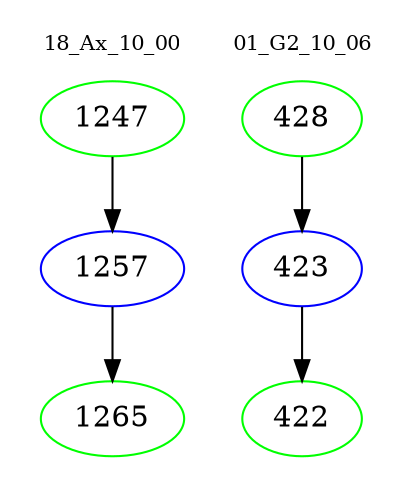 digraph{
subgraph cluster_0 {
color = white
label = "18_Ax_10_00";
fontsize=10;
T0_1247 [label="1247", color="green"]
T0_1247 -> T0_1257 [color="black"]
T0_1257 [label="1257", color="blue"]
T0_1257 -> T0_1265 [color="black"]
T0_1265 [label="1265", color="green"]
}
subgraph cluster_1 {
color = white
label = "01_G2_10_06";
fontsize=10;
T1_428 [label="428", color="green"]
T1_428 -> T1_423 [color="black"]
T1_423 [label="423", color="blue"]
T1_423 -> T1_422 [color="black"]
T1_422 [label="422", color="green"]
}
}
